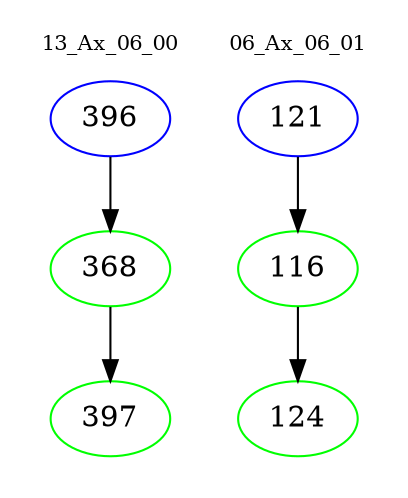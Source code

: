 digraph{
subgraph cluster_0 {
color = white
label = "13_Ax_06_00";
fontsize=10;
T0_396 [label="396", color="blue"]
T0_396 -> T0_368 [color="black"]
T0_368 [label="368", color="green"]
T0_368 -> T0_397 [color="black"]
T0_397 [label="397", color="green"]
}
subgraph cluster_1 {
color = white
label = "06_Ax_06_01";
fontsize=10;
T1_121 [label="121", color="blue"]
T1_121 -> T1_116 [color="black"]
T1_116 [label="116", color="green"]
T1_116 -> T1_124 [color="black"]
T1_124 [label="124", color="green"]
}
}

